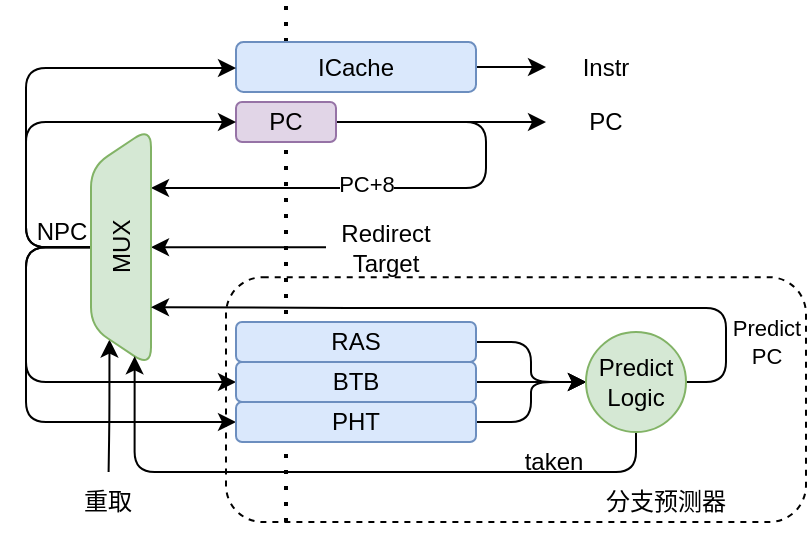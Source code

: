 <mxfile version="24.1.0" type="device">
  <diagram name="第 1 页" id="s-9qQ0fX5DLhkZZJcnMz">
    <mxGraphModel dx="737" dy="430" grid="1" gridSize="10" guides="1" tooltips="1" connect="1" arrows="1" fold="1" page="1" pageScale="1" pageWidth="827" pageHeight="1169" math="0" shadow="0">
      <root>
        <mxCell id="0" />
        <mxCell id="1" parent="0" />
        <mxCell id="mZX4rfVBKld4s4bTbGDG-1" value="" style="rounded=1;whiteSpace=wrap;html=1;dashed=1;" parent="1" vertex="1">
          <mxGeometry x="280" y="427.6" width="290" height="122.4" as="geometry" />
        </mxCell>
        <mxCell id="44-4BgY3cbVrO1U2jUA8-1" value="" style="endArrow=none;dashed=1;html=1;dashPattern=1 3;strokeWidth=2;rounded=1;" parent="1" edge="1">
          <mxGeometry width="50" height="50" relative="1" as="geometry">
            <mxPoint x="310" y="550" as="sourcePoint" />
            <mxPoint x="310" y="290" as="targetPoint" />
          </mxGeometry>
        </mxCell>
        <mxCell id="44-4BgY3cbVrO1U2jUA8-38" style="edgeStyle=orthogonalEdgeStyle;rounded=1;orthogonalLoop=1;jettySize=auto;html=1;exitX=1;exitY=0.5;exitDx=0;exitDy=0;" parent="1" source="44-4BgY3cbVrO1U2jUA8-2" target="44-4BgY3cbVrO1U2jUA8-40" edge="1">
          <mxGeometry relative="1" as="geometry">
            <mxPoint x="450" y="304.724" as="targetPoint" />
          </mxGeometry>
        </mxCell>
        <mxCell id="44-4BgY3cbVrO1U2jUA8-2" value="ICache" style="rounded=1;whiteSpace=wrap;html=1;fillColor=#dae8fc;strokeColor=#6c8ebf;" parent="1" vertex="1">
          <mxGeometry x="285" y="310" width="120" height="25" as="geometry" />
        </mxCell>
        <mxCell id="44-4BgY3cbVrO1U2jUA8-37" style="edgeStyle=orthogonalEdgeStyle;rounded=1;orthogonalLoop=1;jettySize=auto;html=1;exitX=1;exitY=0.5;exitDx=0;exitDy=0;" parent="1" source="44-4BgY3cbVrO1U2jUA8-3" target="44-4BgY3cbVrO1U2jUA8-39" edge="1">
          <mxGeometry relative="1" as="geometry">
            <mxPoint x="450" y="269.724" as="targetPoint" />
          </mxGeometry>
        </mxCell>
        <mxCell id="44-4BgY3cbVrO1U2jUA8-43" style="edgeStyle=orthogonalEdgeStyle;rounded=1;orthogonalLoop=1;jettySize=auto;html=1;exitX=1;exitY=0.5;exitDx=0;exitDy=0;entryX=0.75;entryY=1;entryDx=0;entryDy=0;" parent="1" source="44-4BgY3cbVrO1U2jUA8-3" target="44-4BgY3cbVrO1U2jUA8-5" edge="1">
          <mxGeometry relative="1" as="geometry">
            <Array as="points">
              <mxPoint x="410" y="350" />
              <mxPoint x="410" y="383" />
              <mxPoint x="242" y="383" />
            </Array>
          </mxGeometry>
        </mxCell>
        <mxCell id="44-4BgY3cbVrO1U2jUA8-44" value="PC+8" style="edgeLabel;html=1;align=center;verticalAlign=middle;resizable=0;points=[];rounded=1;" parent="44-4BgY3cbVrO1U2jUA8-43" vertex="1" connectable="0">
          <mxGeometry x="-0.286" relative="1" as="geometry">
            <mxPoint x="-60" y="7" as="offset" />
          </mxGeometry>
        </mxCell>
        <mxCell id="44-4BgY3cbVrO1U2jUA8-3" value="PC" style="rounded=1;whiteSpace=wrap;html=1;rotation=0;horizontal=1;verticalAlign=middle;fillColor=#e1d5e7;strokeColor=#9673a6;" parent="1" vertex="1">
          <mxGeometry x="285" y="340" width="50" height="20" as="geometry" />
        </mxCell>
        <mxCell id="44-4BgY3cbVrO1U2jUA8-6" style="edgeStyle=orthogonalEdgeStyle;rounded=1;orthogonalLoop=1;jettySize=auto;html=1;exitX=0.5;exitY=0;exitDx=0;exitDy=0;entryX=0;entryY=0.5;entryDx=0;entryDy=0;" parent="1" source="44-4BgY3cbVrO1U2jUA8-5" target="44-4BgY3cbVrO1U2jUA8-2" edge="1">
          <mxGeometry relative="1" as="geometry">
            <Array as="points">
              <mxPoint x="180" y="413" />
              <mxPoint x="180" y="323" />
              <mxPoint x="285" y="323" />
            </Array>
          </mxGeometry>
        </mxCell>
        <mxCell id="44-4BgY3cbVrO1U2jUA8-17" style="edgeStyle=orthogonalEdgeStyle;rounded=1;orthogonalLoop=1;jettySize=auto;html=1;exitX=0.5;exitY=0;exitDx=0;exitDy=0;entryX=0;entryY=0.5;entryDx=0;entryDy=0;" parent="1" source="44-4BgY3cbVrO1U2jUA8-5" target="44-4BgY3cbVrO1U2jUA8-16" edge="1">
          <mxGeometry relative="1" as="geometry">
            <Array as="points">
              <mxPoint x="180" y="413" />
              <mxPoint x="180" y="480" />
            </Array>
          </mxGeometry>
        </mxCell>
        <mxCell id="44-4BgY3cbVrO1U2jUA8-20" style="edgeStyle=orthogonalEdgeStyle;rounded=1;orthogonalLoop=1;jettySize=auto;html=1;exitX=0.5;exitY=0;exitDx=0;exitDy=0;entryX=0;entryY=0.5;entryDx=0;entryDy=0;" parent="1" source="44-4BgY3cbVrO1U2jUA8-5" target="44-4BgY3cbVrO1U2jUA8-19" edge="1">
          <mxGeometry relative="1" as="geometry">
            <Array as="points">
              <mxPoint x="180" y="413" />
              <mxPoint x="180" y="500" />
            </Array>
          </mxGeometry>
        </mxCell>
        <mxCell id="44-4BgY3cbVrO1U2jUA8-26" style="edgeStyle=orthogonalEdgeStyle;rounded=1;orthogonalLoop=1;jettySize=auto;html=1;exitX=0.5;exitY=1;exitDx=0;exitDy=0;startArrow=classic;startFill=1;endArrow=none;endFill=0;" parent="1" source="44-4BgY3cbVrO1U2jUA8-5" target="44-4BgY3cbVrO1U2jUA8-27" edge="1">
          <mxGeometry relative="1" as="geometry">
            <mxPoint x="410" y="384.997" as="targetPoint" />
          </mxGeometry>
        </mxCell>
        <mxCell id="44-4BgY3cbVrO1U2jUA8-48" style="edgeStyle=orthogonalEdgeStyle;rounded=1;orthogonalLoop=1;jettySize=auto;html=1;exitX=0.5;exitY=0;exitDx=0;exitDy=0;entryX=0;entryY=0.5;entryDx=0;entryDy=0;" parent="1" source="44-4BgY3cbVrO1U2jUA8-5" target="44-4BgY3cbVrO1U2jUA8-3" edge="1">
          <mxGeometry relative="1" as="geometry">
            <Array as="points">
              <mxPoint x="180" y="413" />
              <mxPoint x="180" y="350" />
            </Array>
          </mxGeometry>
        </mxCell>
        <mxCell id="EYkj4L8LmVKWWjtaRkgE-7" style="edgeStyle=orthogonalEdgeStyle;rounded=1;orthogonalLoop=1;jettySize=auto;html=1;exitX=0;exitY=0.25;exitDx=0;exitDy=0;startArrow=classic;startFill=1;endArrow=none;endFill=0;" parent="1" source="44-4BgY3cbVrO1U2jUA8-5" target="EYkj4L8LmVKWWjtaRkgE-8" edge="1">
          <mxGeometry relative="1" as="geometry">
            <mxPoint x="221.286" y="540" as="targetPoint" />
          </mxGeometry>
        </mxCell>
        <mxCell id="44-4BgY3cbVrO1U2jUA8-5" value="MUX" style="shape=trapezoid;perimeter=trapezoidPerimeter;whiteSpace=wrap;html=1;fixedSize=1;rotation=-90;rounded=1;fillColor=#d5e8d4;strokeColor=#82b366;" parent="1" vertex="1">
          <mxGeometry x="167.5" y="397.6" width="120" height="30" as="geometry" />
        </mxCell>
        <mxCell id="EYkj4L8LmVKWWjtaRkgE-3" style="edgeStyle=orthogonalEdgeStyle;rounded=1;orthogonalLoop=1;jettySize=auto;html=1;exitX=1;exitY=0.5;exitDx=0;exitDy=0;entryX=0;entryY=0.5;entryDx=0;entryDy=0;" parent="1" source="44-4BgY3cbVrO1U2jUA8-16" target="44-4BgY3cbVrO1U2jUA8-28" edge="1">
          <mxGeometry relative="1" as="geometry" />
        </mxCell>
        <mxCell id="44-4BgY3cbVrO1U2jUA8-16" value="BTB" style="rounded=1;whiteSpace=wrap;html=1;fillColor=#dae8fc;strokeColor=#6c8ebf;" parent="1" vertex="1">
          <mxGeometry x="285" y="470" width="120" height="20" as="geometry" />
        </mxCell>
        <mxCell id="EYkj4L8LmVKWWjtaRkgE-4" style="edgeStyle=orthogonalEdgeStyle;rounded=1;orthogonalLoop=1;jettySize=auto;html=1;exitX=1;exitY=0.5;exitDx=0;exitDy=0;" parent="1" source="44-4BgY3cbVrO1U2jUA8-19" target="44-4BgY3cbVrO1U2jUA8-28" edge="1">
          <mxGeometry relative="1" as="geometry" />
        </mxCell>
        <mxCell id="44-4BgY3cbVrO1U2jUA8-19" value="PHT" style="rounded=1;whiteSpace=wrap;html=1;fillColor=#dae8fc;strokeColor=#6c8ebf;" parent="1" vertex="1">
          <mxGeometry x="285" y="490" width="120" height="20" as="geometry" />
        </mxCell>
        <mxCell id="EYkj4L8LmVKWWjtaRkgE-2" style="edgeStyle=orthogonalEdgeStyle;rounded=1;orthogonalLoop=1;jettySize=auto;html=1;exitX=1;exitY=0.5;exitDx=0;exitDy=0;entryX=0;entryY=0.5;entryDx=0;entryDy=0;" parent="1" source="44-4BgY3cbVrO1U2jUA8-21" target="44-4BgY3cbVrO1U2jUA8-28" edge="1">
          <mxGeometry relative="1" as="geometry" />
        </mxCell>
        <mxCell id="44-4BgY3cbVrO1U2jUA8-21" value="RAS" style="rounded=1;whiteSpace=wrap;html=1;fillColor=#dae8fc;strokeColor=#6c8ebf;" parent="1" vertex="1">
          <mxGeometry x="285" y="450" width="120" height="20" as="geometry" />
        </mxCell>
        <mxCell id="44-4BgY3cbVrO1U2jUA8-27" value="Redirect Target" style="text;html=1;align=center;verticalAlign=middle;whiteSpace=wrap;rounded=1;" parent="1" vertex="1">
          <mxGeometry x="330" y="397.597" width="60" height="30" as="geometry" />
        </mxCell>
        <mxCell id="44-4BgY3cbVrO1U2jUA8-31" style="edgeStyle=orthogonalEdgeStyle;rounded=1;orthogonalLoop=1;jettySize=auto;html=1;exitX=1;exitY=0.5;exitDx=0;exitDy=0;entryX=0.25;entryY=1;entryDx=0;entryDy=0;" parent="1" source="44-4BgY3cbVrO1U2jUA8-28" target="44-4BgY3cbVrO1U2jUA8-5" edge="1">
          <mxGeometry relative="1" as="geometry">
            <Array as="points">
              <mxPoint x="530" y="480" />
              <mxPoint x="530" y="443" />
              <mxPoint x="351" y="443" />
            </Array>
          </mxGeometry>
        </mxCell>
        <mxCell id="44-4BgY3cbVrO1U2jUA8-32" value="Predict&lt;div&gt;PC&lt;/div&gt;" style="edgeLabel;html=1;align=center;verticalAlign=middle;resizable=0;points=[];rounded=1;labelBackgroundColor=none;" parent="44-4BgY3cbVrO1U2jUA8-31" vertex="1" connectable="0">
          <mxGeometry x="0.358" y="-2" relative="1" as="geometry">
            <mxPoint x="197" y="19" as="offset" />
          </mxGeometry>
        </mxCell>
        <mxCell id="EYkj4L8LmVKWWjtaRkgE-6" style="edgeStyle=orthogonalEdgeStyle;rounded=1;orthogonalLoop=1;jettySize=auto;html=1;exitX=0.5;exitY=1;exitDx=0;exitDy=0;entryX=0;entryY=0.75;entryDx=0;entryDy=0;" parent="1" source="44-4BgY3cbVrO1U2jUA8-28" target="44-4BgY3cbVrO1U2jUA8-5" edge="1">
          <mxGeometry relative="1" as="geometry">
            <Array as="points">
              <mxPoint x="485" y="525" />
              <mxPoint x="234" y="525" />
            </Array>
          </mxGeometry>
        </mxCell>
        <mxCell id="44-4BgY3cbVrO1U2jUA8-28" value="&lt;div&gt;Predict&lt;/div&gt;Logic" style="ellipse;whiteSpace=wrap;html=1;aspect=fixed;rounded=1;fillColor=#d5e8d4;strokeColor=#82b366;" parent="1" vertex="1">
          <mxGeometry x="460" y="455" width="50" height="50" as="geometry" />
        </mxCell>
        <mxCell id="44-4BgY3cbVrO1U2jUA8-39" value="PC" style="text;html=1;align=center;verticalAlign=middle;whiteSpace=wrap;rounded=1;" parent="1" vertex="1">
          <mxGeometry x="440" y="335.004" width="60" height="30" as="geometry" />
        </mxCell>
        <mxCell id="44-4BgY3cbVrO1U2jUA8-40" value="Instr" style="text;html=1;align=center;verticalAlign=middle;whiteSpace=wrap;rounded=1;" parent="1" vertex="1">
          <mxGeometry x="440" y="307.504" width="60" height="30" as="geometry" />
        </mxCell>
        <mxCell id="EYkj4L8LmVKWWjtaRkgE-8" value="重取" style="text;html=1;align=center;verticalAlign=middle;whiteSpace=wrap;rounded=1;" parent="1" vertex="1">
          <mxGeometry x="191.286" y="525" width="60" height="30" as="geometry" />
        </mxCell>
        <mxCell id="EYkj4L8LmVKWWjtaRkgE-9" value="taken" style="text;html=1;align=center;verticalAlign=middle;whiteSpace=wrap;rounded=0;" parent="1" vertex="1">
          <mxGeometry x="414" y="505" width="60" height="30" as="geometry" />
        </mxCell>
        <mxCell id="EYkj4L8LmVKWWjtaRkgE-10" value="NPC" style="text;html=1;align=center;verticalAlign=middle;whiteSpace=wrap;rounded=0;" parent="1" vertex="1">
          <mxGeometry x="167.5" y="390" width="60" height="30" as="geometry" />
        </mxCell>
        <mxCell id="mZX4rfVBKld4s4bTbGDG-2" value="分支预测器" style="text;html=1;align=center;verticalAlign=middle;whiteSpace=wrap;rounded=0;" parent="1" vertex="1">
          <mxGeometry x="460" y="525" width="80" height="30" as="geometry" />
        </mxCell>
      </root>
    </mxGraphModel>
  </diagram>
</mxfile>
